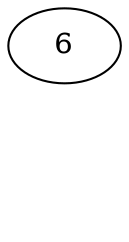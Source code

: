 digraph G {
invisiNode6 [label="",width=.1,style=invis]
"6" -> invisiNode6 [style=invis]
invisiNode6 [label="",width=.1,style=invis]
"6" -> invisiNode6 [style=invis]
invisiNode6 [label="",width=.1,style=invis]
"6" -> invisiNode6 [style=invis]

}